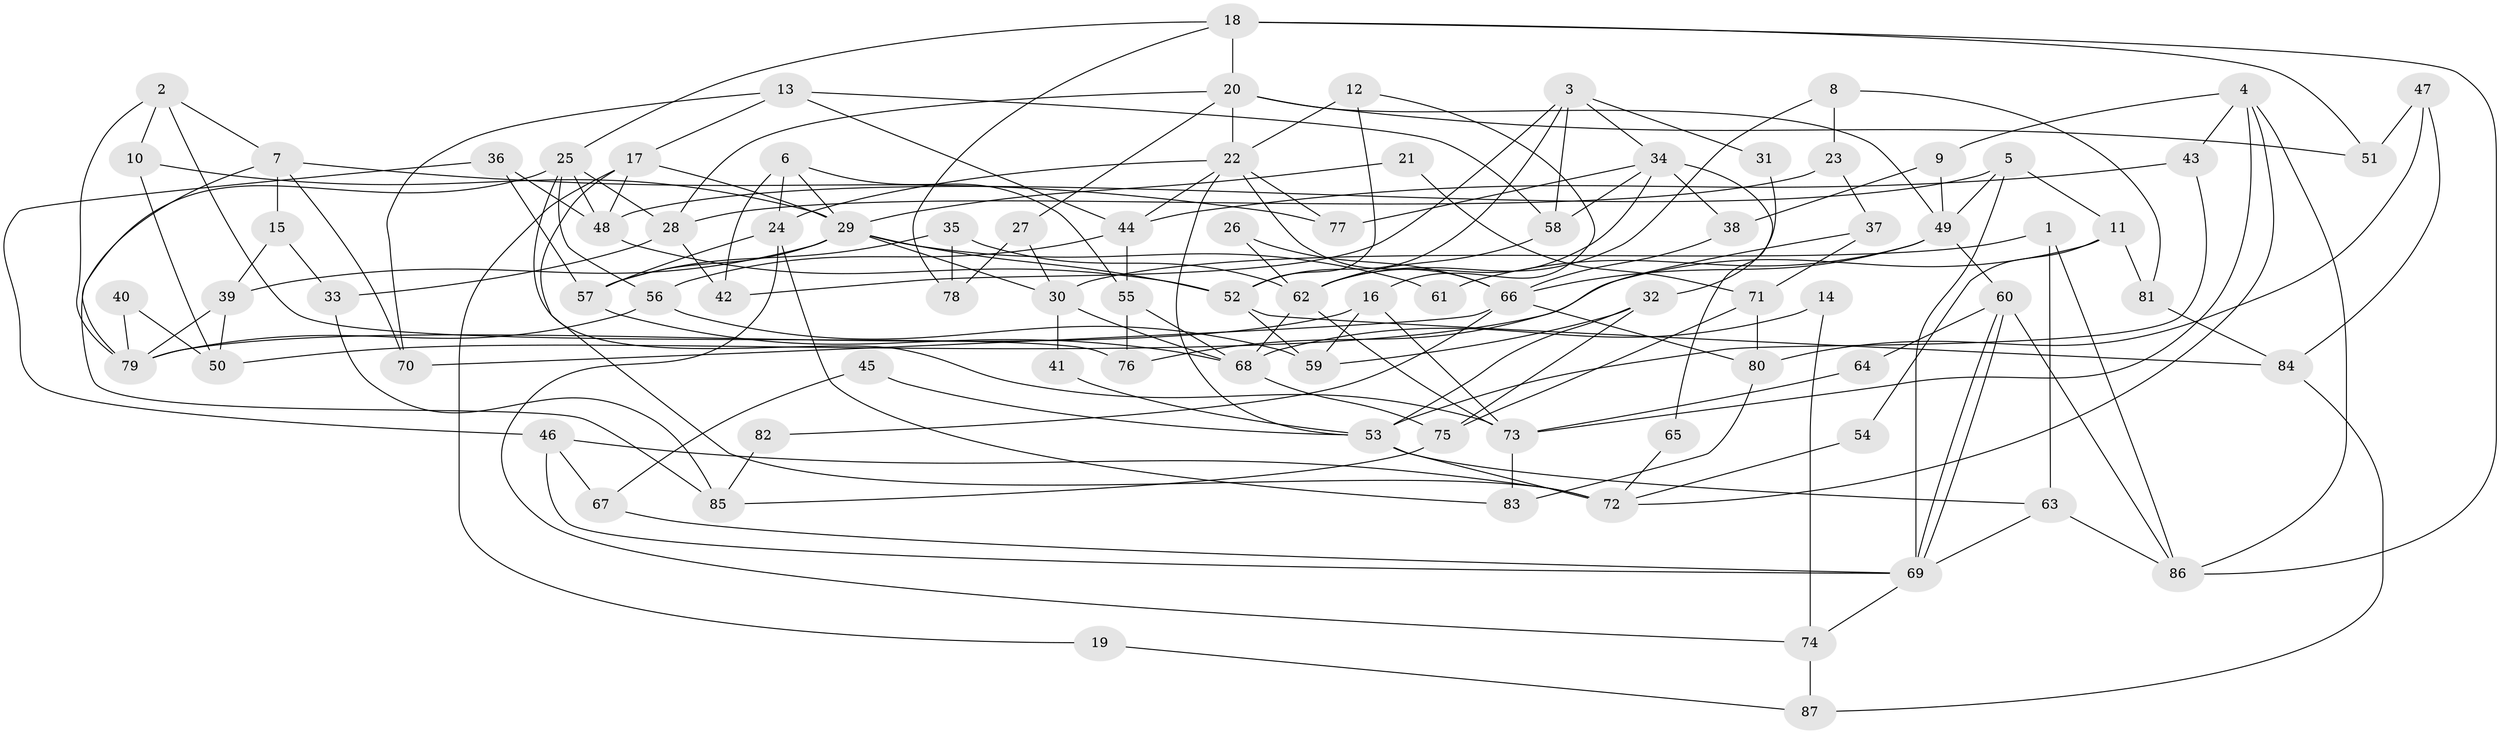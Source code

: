 // coarse degree distribution, {5: 0.14814814814814814, 6: 0.1111111111111111, 10: 0.07407407407407407, 18: 0.037037037037037035, 11: 0.037037037037037035, 13: 0.037037037037037035, 7: 0.037037037037037035, 8: 0.037037037037037035, 14: 0.037037037037037035, 3: 0.14814814814814814, 2: 0.18518518518518517, 4: 0.07407407407407407, 9: 0.037037037037037035}
// Generated by graph-tools (version 1.1) at 2025/18/03/04/25 18:18:40]
// undirected, 87 vertices, 174 edges
graph export_dot {
graph [start="1"]
  node [color=gray90,style=filled];
  1;
  2;
  3;
  4;
  5;
  6;
  7;
  8;
  9;
  10;
  11;
  12;
  13;
  14;
  15;
  16;
  17;
  18;
  19;
  20;
  21;
  22;
  23;
  24;
  25;
  26;
  27;
  28;
  29;
  30;
  31;
  32;
  33;
  34;
  35;
  36;
  37;
  38;
  39;
  40;
  41;
  42;
  43;
  44;
  45;
  46;
  47;
  48;
  49;
  50;
  51;
  52;
  53;
  54;
  55;
  56;
  57;
  58;
  59;
  60;
  61;
  62;
  63;
  64;
  65;
  66;
  67;
  68;
  69;
  70;
  71;
  72;
  73;
  74;
  75;
  76;
  77;
  78;
  79;
  80;
  81;
  82;
  83;
  84;
  85;
  86;
  87;
  1 -- 86;
  1 -- 30;
  1 -- 63;
  2 -- 7;
  2 -- 79;
  2 -- 10;
  2 -- 76;
  3 -- 58;
  3 -- 52;
  3 -- 31;
  3 -- 34;
  3 -- 42;
  4 -- 9;
  4 -- 86;
  4 -- 43;
  4 -- 72;
  4 -- 73;
  5 -- 69;
  5 -- 48;
  5 -- 11;
  5 -- 49;
  6 -- 29;
  6 -- 24;
  6 -- 42;
  6 -- 55;
  7 -- 70;
  7 -- 77;
  7 -- 15;
  7 -- 79;
  8 -- 81;
  8 -- 62;
  8 -- 23;
  9 -- 38;
  9 -- 49;
  10 -- 29;
  10 -- 50;
  11 -- 50;
  11 -- 54;
  11 -- 81;
  12 -- 16;
  12 -- 52;
  12 -- 22;
  13 -- 17;
  13 -- 44;
  13 -- 58;
  13 -- 70;
  14 -- 74;
  14 -- 68;
  15 -- 33;
  15 -- 39;
  16 -- 79;
  16 -- 73;
  16 -- 59;
  17 -- 48;
  17 -- 72;
  17 -- 19;
  17 -- 29;
  18 -- 20;
  18 -- 25;
  18 -- 51;
  18 -- 78;
  18 -- 86;
  19 -- 87;
  20 -- 49;
  20 -- 22;
  20 -- 27;
  20 -- 28;
  20 -- 51;
  21 -- 29;
  21 -- 71;
  22 -- 53;
  22 -- 24;
  22 -- 44;
  22 -- 66;
  22 -- 77;
  23 -- 28;
  23 -- 37;
  24 -- 57;
  24 -- 74;
  24 -- 83;
  25 -- 28;
  25 -- 56;
  25 -- 48;
  25 -- 73;
  25 -- 85;
  26 -- 66;
  26 -- 62;
  27 -- 30;
  27 -- 78;
  28 -- 42;
  28 -- 33;
  29 -- 57;
  29 -- 30;
  29 -- 39;
  29 -- 52;
  29 -- 61;
  30 -- 68;
  30 -- 41;
  31 -- 32;
  32 -- 59;
  32 -- 75;
  32 -- 53;
  33 -- 85;
  34 -- 58;
  34 -- 38;
  34 -- 62;
  34 -- 65;
  34 -- 77;
  35 -- 78;
  35 -- 62;
  35 -- 57;
  36 -- 48;
  36 -- 57;
  36 -- 46;
  37 -- 76;
  37 -- 71;
  38 -- 66;
  39 -- 50;
  39 -- 79;
  40 -- 50;
  40 -- 79;
  41 -- 53;
  43 -- 53;
  43 -- 44;
  44 -- 55;
  44 -- 56;
  45 -- 67;
  45 -- 53;
  46 -- 72;
  46 -- 67;
  46 -- 69;
  47 -- 80;
  47 -- 51;
  47 -- 84;
  48 -- 52;
  49 -- 60;
  49 -- 61;
  49 -- 66;
  52 -- 59;
  52 -- 84;
  53 -- 63;
  53 -- 72;
  54 -- 72;
  55 -- 68;
  55 -- 76;
  56 -- 79;
  56 -- 59;
  57 -- 68;
  58 -- 62;
  60 -- 86;
  60 -- 69;
  60 -- 69;
  60 -- 64;
  62 -- 73;
  62 -- 68;
  63 -- 69;
  63 -- 86;
  64 -- 73;
  65 -- 72;
  66 -- 70;
  66 -- 80;
  66 -- 82;
  67 -- 69;
  68 -- 75;
  69 -- 74;
  71 -- 80;
  71 -- 75;
  73 -- 83;
  74 -- 87;
  75 -- 85;
  80 -- 83;
  81 -- 84;
  82 -- 85;
  84 -- 87;
}
